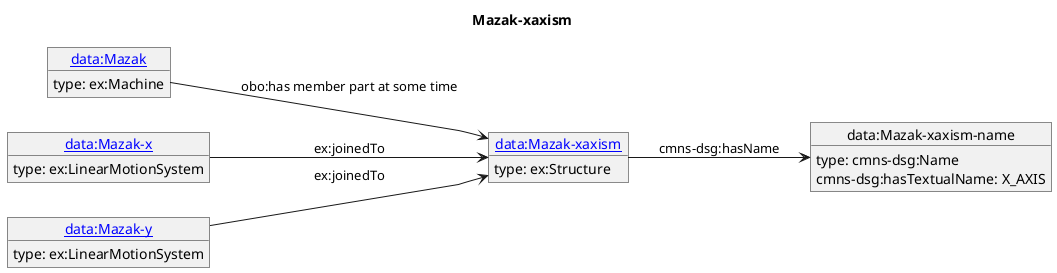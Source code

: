 @startuml
skinparam linetype polyline
left to right direction
title Mazak-xaxism
object "[[./Mazak-xaxism.html data:Mazak-xaxism]]" as o1 {
 type: ex:Structure 
}
object "data:Mazak-xaxism-name" as o2 {
 type: cmns-dsg:Name 
}
object "[[./Mazak.html data:Mazak]]" as o3 {
 type: ex:Machine 
}
object "[[./Mazak-x.html data:Mazak-x]]" as o4 {
 type: ex:LinearMotionSystem 
}
object "[[./Mazak-y.html data:Mazak-y]]" as o5 {
 type: ex:LinearMotionSystem 
}
o1 --> o2 : cmns-dsg:hasName
o2 : cmns-dsg:hasTextualName: X_AXIS
o3 --> o1 : obo:has member part at some time
o4 --> o1 : ex:joinedTo
o5 --> o1 : ex:joinedTo
@enduml
